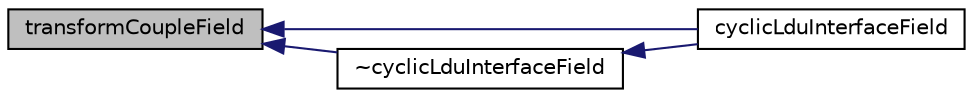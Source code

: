 digraph "transformCoupleField"
{
  bgcolor="transparent";
  edge [fontname="Helvetica",fontsize="10",labelfontname="Helvetica",labelfontsize="10"];
  node [fontname="Helvetica",fontsize="10",shape=record];
  rankdir="LR";
  Node1 [label="transformCoupleField",height=0.2,width=0.4,color="black", fillcolor="grey75", style="filled", fontcolor="black"];
  Node1 -> Node2 [dir="back",color="midnightblue",fontsize="10",style="solid",fontname="Helvetica"];
  Node2 [label="cyclicLduInterfaceField",height=0.2,width=0.4,color="black",URL="$a00488.html#aebf443af0562e52de6af7c6d9fbb49c7",tooltip="Construct given coupled patch. "];
  Node1 -> Node3 [dir="back",color="midnightblue",fontsize="10",style="solid",fontname="Helvetica"];
  Node3 [label="~cyclicLduInterfaceField",height=0.2,width=0.4,color="black",URL="$a00488.html#a3078f6dbffe77a6be36762d15e06bdda",tooltip="Destructor. "];
  Node3 -> Node2 [dir="back",color="midnightblue",fontsize="10",style="solid",fontname="Helvetica"];
}
